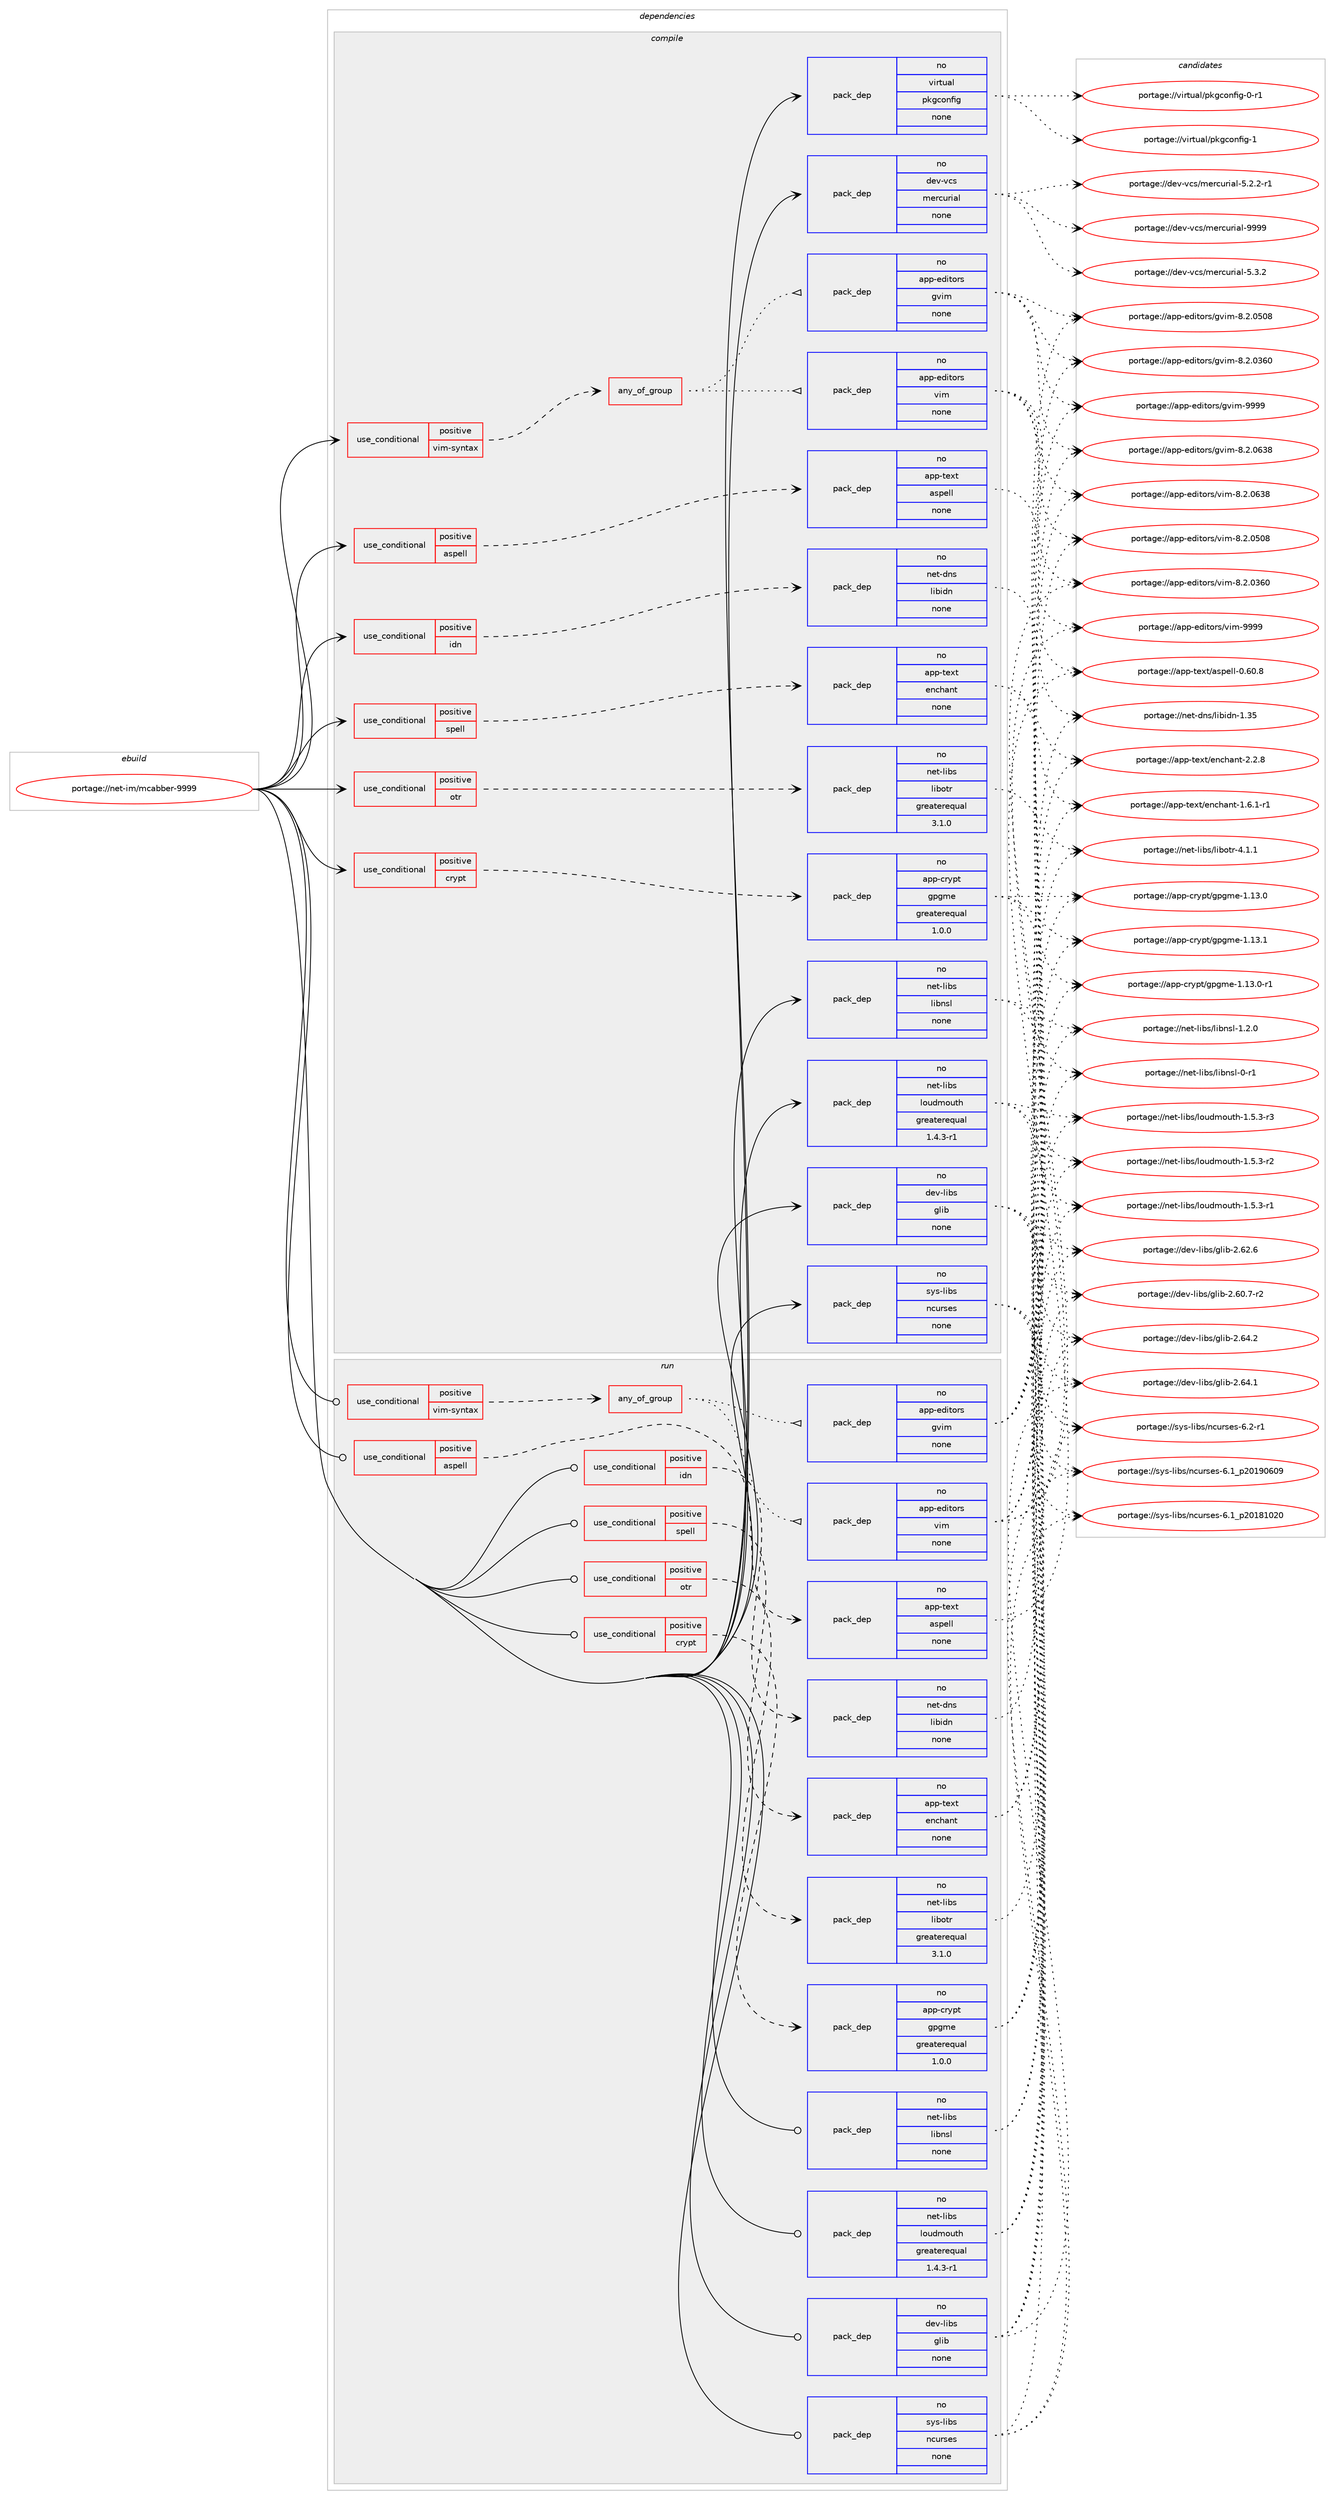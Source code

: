 digraph prolog {

# *************
# Graph options
# *************

newrank=true;
concentrate=true;
compound=true;
graph [rankdir=LR,fontname=Helvetica,fontsize=10,ranksep=1.5];#, ranksep=2.5, nodesep=0.2];
edge  [arrowhead=vee];
node  [fontname=Helvetica,fontsize=10];

# **********
# The ebuild
# **********

subgraph cluster_leftcol {
color=gray;
rank=same;
label=<<i>ebuild</i>>;
id [label="portage://net-im/mcabber-9999", color=red, width=4, href="../net-im/mcabber-9999.svg"];
}

# ****************
# The dependencies
# ****************

subgraph cluster_midcol {
color=gray;
label=<<i>dependencies</i>>;
subgraph cluster_compile {
fillcolor="#eeeeee";
style=filled;
label=<<i>compile</i>>;
subgraph cond1558 {
dependency9385 [label=<<TABLE BORDER="0" CELLBORDER="1" CELLSPACING="0" CELLPADDING="4"><TR><TD ROWSPAN="3" CELLPADDING="10">use_conditional</TD></TR><TR><TD>positive</TD></TR><TR><TD>aspell</TD></TR></TABLE>>, shape=none, color=red];
subgraph pack7716 {
dependency9386 [label=<<TABLE BORDER="0" CELLBORDER="1" CELLSPACING="0" CELLPADDING="4" WIDTH="220"><TR><TD ROWSPAN="6" CELLPADDING="30">pack_dep</TD></TR><TR><TD WIDTH="110">no</TD></TR><TR><TD>app-text</TD></TR><TR><TD>aspell</TD></TR><TR><TD>none</TD></TR><TR><TD></TD></TR></TABLE>>, shape=none, color=blue];
}
dependency9385:e -> dependency9386:w [weight=20,style="dashed",arrowhead="vee"];
}
id:e -> dependency9385:w [weight=20,style="solid",arrowhead="vee"];
subgraph cond1559 {
dependency9387 [label=<<TABLE BORDER="0" CELLBORDER="1" CELLSPACING="0" CELLPADDING="4"><TR><TD ROWSPAN="3" CELLPADDING="10">use_conditional</TD></TR><TR><TD>positive</TD></TR><TR><TD>crypt</TD></TR></TABLE>>, shape=none, color=red];
subgraph pack7717 {
dependency9388 [label=<<TABLE BORDER="0" CELLBORDER="1" CELLSPACING="0" CELLPADDING="4" WIDTH="220"><TR><TD ROWSPAN="6" CELLPADDING="30">pack_dep</TD></TR><TR><TD WIDTH="110">no</TD></TR><TR><TD>app-crypt</TD></TR><TR><TD>gpgme</TD></TR><TR><TD>greaterequal</TD></TR><TR><TD>1.0.0</TD></TR></TABLE>>, shape=none, color=blue];
}
dependency9387:e -> dependency9388:w [weight=20,style="dashed",arrowhead="vee"];
}
id:e -> dependency9387:w [weight=20,style="solid",arrowhead="vee"];
subgraph cond1560 {
dependency9389 [label=<<TABLE BORDER="0" CELLBORDER="1" CELLSPACING="0" CELLPADDING="4"><TR><TD ROWSPAN="3" CELLPADDING="10">use_conditional</TD></TR><TR><TD>positive</TD></TR><TR><TD>idn</TD></TR></TABLE>>, shape=none, color=red];
subgraph pack7718 {
dependency9390 [label=<<TABLE BORDER="0" CELLBORDER="1" CELLSPACING="0" CELLPADDING="4" WIDTH="220"><TR><TD ROWSPAN="6" CELLPADDING="30">pack_dep</TD></TR><TR><TD WIDTH="110">no</TD></TR><TR><TD>net-dns</TD></TR><TR><TD>libidn</TD></TR><TR><TD>none</TD></TR><TR><TD></TD></TR></TABLE>>, shape=none, color=blue];
}
dependency9389:e -> dependency9390:w [weight=20,style="dashed",arrowhead="vee"];
}
id:e -> dependency9389:w [weight=20,style="solid",arrowhead="vee"];
subgraph cond1561 {
dependency9391 [label=<<TABLE BORDER="0" CELLBORDER="1" CELLSPACING="0" CELLPADDING="4"><TR><TD ROWSPAN="3" CELLPADDING="10">use_conditional</TD></TR><TR><TD>positive</TD></TR><TR><TD>otr</TD></TR></TABLE>>, shape=none, color=red];
subgraph pack7719 {
dependency9392 [label=<<TABLE BORDER="0" CELLBORDER="1" CELLSPACING="0" CELLPADDING="4" WIDTH="220"><TR><TD ROWSPAN="6" CELLPADDING="30">pack_dep</TD></TR><TR><TD WIDTH="110">no</TD></TR><TR><TD>net-libs</TD></TR><TR><TD>libotr</TD></TR><TR><TD>greaterequal</TD></TR><TR><TD>3.1.0</TD></TR></TABLE>>, shape=none, color=blue];
}
dependency9391:e -> dependency9392:w [weight=20,style="dashed",arrowhead="vee"];
}
id:e -> dependency9391:w [weight=20,style="solid",arrowhead="vee"];
subgraph cond1562 {
dependency9393 [label=<<TABLE BORDER="0" CELLBORDER="1" CELLSPACING="0" CELLPADDING="4"><TR><TD ROWSPAN="3" CELLPADDING="10">use_conditional</TD></TR><TR><TD>positive</TD></TR><TR><TD>spell</TD></TR></TABLE>>, shape=none, color=red];
subgraph pack7720 {
dependency9394 [label=<<TABLE BORDER="0" CELLBORDER="1" CELLSPACING="0" CELLPADDING="4" WIDTH="220"><TR><TD ROWSPAN="6" CELLPADDING="30">pack_dep</TD></TR><TR><TD WIDTH="110">no</TD></TR><TR><TD>app-text</TD></TR><TR><TD>enchant</TD></TR><TR><TD>none</TD></TR><TR><TD></TD></TR></TABLE>>, shape=none, color=blue];
}
dependency9393:e -> dependency9394:w [weight=20,style="dashed",arrowhead="vee"];
}
id:e -> dependency9393:w [weight=20,style="solid",arrowhead="vee"];
subgraph cond1563 {
dependency9395 [label=<<TABLE BORDER="0" CELLBORDER="1" CELLSPACING="0" CELLPADDING="4"><TR><TD ROWSPAN="3" CELLPADDING="10">use_conditional</TD></TR><TR><TD>positive</TD></TR><TR><TD>vim-syntax</TD></TR></TABLE>>, shape=none, color=red];
subgraph any97 {
dependency9396 [label=<<TABLE BORDER="0" CELLBORDER="1" CELLSPACING="0" CELLPADDING="4"><TR><TD CELLPADDING="10">any_of_group</TD></TR></TABLE>>, shape=none, color=red];subgraph pack7721 {
dependency9397 [label=<<TABLE BORDER="0" CELLBORDER="1" CELLSPACING="0" CELLPADDING="4" WIDTH="220"><TR><TD ROWSPAN="6" CELLPADDING="30">pack_dep</TD></TR><TR><TD WIDTH="110">no</TD></TR><TR><TD>app-editors</TD></TR><TR><TD>vim</TD></TR><TR><TD>none</TD></TR><TR><TD></TD></TR></TABLE>>, shape=none, color=blue];
}
dependency9396:e -> dependency9397:w [weight=20,style="dotted",arrowhead="oinv"];
subgraph pack7722 {
dependency9398 [label=<<TABLE BORDER="0" CELLBORDER="1" CELLSPACING="0" CELLPADDING="4" WIDTH="220"><TR><TD ROWSPAN="6" CELLPADDING="30">pack_dep</TD></TR><TR><TD WIDTH="110">no</TD></TR><TR><TD>app-editors</TD></TR><TR><TD>gvim</TD></TR><TR><TD>none</TD></TR><TR><TD></TD></TR></TABLE>>, shape=none, color=blue];
}
dependency9396:e -> dependency9398:w [weight=20,style="dotted",arrowhead="oinv"];
}
dependency9395:e -> dependency9396:w [weight=20,style="dashed",arrowhead="vee"];
}
id:e -> dependency9395:w [weight=20,style="solid",arrowhead="vee"];
subgraph pack7723 {
dependency9399 [label=<<TABLE BORDER="0" CELLBORDER="1" CELLSPACING="0" CELLPADDING="4" WIDTH="220"><TR><TD ROWSPAN="6" CELLPADDING="30">pack_dep</TD></TR><TR><TD WIDTH="110">no</TD></TR><TR><TD>dev-libs</TD></TR><TR><TD>glib</TD></TR><TR><TD>none</TD></TR><TR><TD></TD></TR></TABLE>>, shape=none, color=blue];
}
id:e -> dependency9399:w [weight=20,style="solid",arrowhead="vee"];
subgraph pack7724 {
dependency9400 [label=<<TABLE BORDER="0" CELLBORDER="1" CELLSPACING="0" CELLPADDING="4" WIDTH="220"><TR><TD ROWSPAN="6" CELLPADDING="30">pack_dep</TD></TR><TR><TD WIDTH="110">no</TD></TR><TR><TD>dev-vcs</TD></TR><TR><TD>mercurial</TD></TR><TR><TD>none</TD></TR><TR><TD></TD></TR></TABLE>>, shape=none, color=blue];
}
id:e -> dependency9400:w [weight=20,style="solid",arrowhead="vee"];
subgraph pack7725 {
dependency9401 [label=<<TABLE BORDER="0" CELLBORDER="1" CELLSPACING="0" CELLPADDING="4" WIDTH="220"><TR><TD ROWSPAN="6" CELLPADDING="30">pack_dep</TD></TR><TR><TD WIDTH="110">no</TD></TR><TR><TD>net-libs</TD></TR><TR><TD>libnsl</TD></TR><TR><TD>none</TD></TR><TR><TD></TD></TR></TABLE>>, shape=none, color=blue];
}
id:e -> dependency9401:w [weight=20,style="solid",arrowhead="vee"];
subgraph pack7726 {
dependency9402 [label=<<TABLE BORDER="0" CELLBORDER="1" CELLSPACING="0" CELLPADDING="4" WIDTH="220"><TR><TD ROWSPAN="6" CELLPADDING="30">pack_dep</TD></TR><TR><TD WIDTH="110">no</TD></TR><TR><TD>net-libs</TD></TR><TR><TD>loudmouth</TD></TR><TR><TD>greaterequal</TD></TR><TR><TD>1.4.3-r1</TD></TR></TABLE>>, shape=none, color=blue];
}
id:e -> dependency9402:w [weight=20,style="solid",arrowhead="vee"];
subgraph pack7727 {
dependency9403 [label=<<TABLE BORDER="0" CELLBORDER="1" CELLSPACING="0" CELLPADDING="4" WIDTH="220"><TR><TD ROWSPAN="6" CELLPADDING="30">pack_dep</TD></TR><TR><TD WIDTH="110">no</TD></TR><TR><TD>sys-libs</TD></TR><TR><TD>ncurses</TD></TR><TR><TD>none</TD></TR><TR><TD></TD></TR></TABLE>>, shape=none, color=blue];
}
id:e -> dependency9403:w [weight=20,style="solid",arrowhead="vee"];
subgraph pack7728 {
dependency9404 [label=<<TABLE BORDER="0" CELLBORDER="1" CELLSPACING="0" CELLPADDING="4" WIDTH="220"><TR><TD ROWSPAN="6" CELLPADDING="30">pack_dep</TD></TR><TR><TD WIDTH="110">no</TD></TR><TR><TD>virtual</TD></TR><TR><TD>pkgconfig</TD></TR><TR><TD>none</TD></TR><TR><TD></TD></TR></TABLE>>, shape=none, color=blue];
}
id:e -> dependency9404:w [weight=20,style="solid",arrowhead="vee"];
}
subgraph cluster_compileandrun {
fillcolor="#eeeeee";
style=filled;
label=<<i>compile and run</i>>;
}
subgraph cluster_run {
fillcolor="#eeeeee";
style=filled;
label=<<i>run</i>>;
subgraph cond1564 {
dependency9405 [label=<<TABLE BORDER="0" CELLBORDER="1" CELLSPACING="0" CELLPADDING="4"><TR><TD ROWSPAN="3" CELLPADDING="10">use_conditional</TD></TR><TR><TD>positive</TD></TR><TR><TD>aspell</TD></TR></TABLE>>, shape=none, color=red];
subgraph pack7729 {
dependency9406 [label=<<TABLE BORDER="0" CELLBORDER="1" CELLSPACING="0" CELLPADDING="4" WIDTH="220"><TR><TD ROWSPAN="6" CELLPADDING="30">pack_dep</TD></TR><TR><TD WIDTH="110">no</TD></TR><TR><TD>app-text</TD></TR><TR><TD>aspell</TD></TR><TR><TD>none</TD></TR><TR><TD></TD></TR></TABLE>>, shape=none, color=blue];
}
dependency9405:e -> dependency9406:w [weight=20,style="dashed",arrowhead="vee"];
}
id:e -> dependency9405:w [weight=20,style="solid",arrowhead="odot"];
subgraph cond1565 {
dependency9407 [label=<<TABLE BORDER="0" CELLBORDER="1" CELLSPACING="0" CELLPADDING="4"><TR><TD ROWSPAN="3" CELLPADDING="10">use_conditional</TD></TR><TR><TD>positive</TD></TR><TR><TD>crypt</TD></TR></TABLE>>, shape=none, color=red];
subgraph pack7730 {
dependency9408 [label=<<TABLE BORDER="0" CELLBORDER="1" CELLSPACING="0" CELLPADDING="4" WIDTH="220"><TR><TD ROWSPAN="6" CELLPADDING="30">pack_dep</TD></TR><TR><TD WIDTH="110">no</TD></TR><TR><TD>app-crypt</TD></TR><TR><TD>gpgme</TD></TR><TR><TD>greaterequal</TD></TR><TR><TD>1.0.0</TD></TR></TABLE>>, shape=none, color=blue];
}
dependency9407:e -> dependency9408:w [weight=20,style="dashed",arrowhead="vee"];
}
id:e -> dependency9407:w [weight=20,style="solid",arrowhead="odot"];
subgraph cond1566 {
dependency9409 [label=<<TABLE BORDER="0" CELLBORDER="1" CELLSPACING="0" CELLPADDING="4"><TR><TD ROWSPAN="3" CELLPADDING="10">use_conditional</TD></TR><TR><TD>positive</TD></TR><TR><TD>idn</TD></TR></TABLE>>, shape=none, color=red];
subgraph pack7731 {
dependency9410 [label=<<TABLE BORDER="0" CELLBORDER="1" CELLSPACING="0" CELLPADDING="4" WIDTH="220"><TR><TD ROWSPAN="6" CELLPADDING="30">pack_dep</TD></TR><TR><TD WIDTH="110">no</TD></TR><TR><TD>net-dns</TD></TR><TR><TD>libidn</TD></TR><TR><TD>none</TD></TR><TR><TD></TD></TR></TABLE>>, shape=none, color=blue];
}
dependency9409:e -> dependency9410:w [weight=20,style="dashed",arrowhead="vee"];
}
id:e -> dependency9409:w [weight=20,style="solid",arrowhead="odot"];
subgraph cond1567 {
dependency9411 [label=<<TABLE BORDER="0" CELLBORDER="1" CELLSPACING="0" CELLPADDING="4"><TR><TD ROWSPAN="3" CELLPADDING="10">use_conditional</TD></TR><TR><TD>positive</TD></TR><TR><TD>otr</TD></TR></TABLE>>, shape=none, color=red];
subgraph pack7732 {
dependency9412 [label=<<TABLE BORDER="0" CELLBORDER="1" CELLSPACING="0" CELLPADDING="4" WIDTH="220"><TR><TD ROWSPAN="6" CELLPADDING="30">pack_dep</TD></TR><TR><TD WIDTH="110">no</TD></TR><TR><TD>net-libs</TD></TR><TR><TD>libotr</TD></TR><TR><TD>greaterequal</TD></TR><TR><TD>3.1.0</TD></TR></TABLE>>, shape=none, color=blue];
}
dependency9411:e -> dependency9412:w [weight=20,style="dashed",arrowhead="vee"];
}
id:e -> dependency9411:w [weight=20,style="solid",arrowhead="odot"];
subgraph cond1568 {
dependency9413 [label=<<TABLE BORDER="0" CELLBORDER="1" CELLSPACING="0" CELLPADDING="4"><TR><TD ROWSPAN="3" CELLPADDING="10">use_conditional</TD></TR><TR><TD>positive</TD></TR><TR><TD>spell</TD></TR></TABLE>>, shape=none, color=red];
subgraph pack7733 {
dependency9414 [label=<<TABLE BORDER="0" CELLBORDER="1" CELLSPACING="0" CELLPADDING="4" WIDTH="220"><TR><TD ROWSPAN="6" CELLPADDING="30">pack_dep</TD></TR><TR><TD WIDTH="110">no</TD></TR><TR><TD>app-text</TD></TR><TR><TD>enchant</TD></TR><TR><TD>none</TD></TR><TR><TD></TD></TR></TABLE>>, shape=none, color=blue];
}
dependency9413:e -> dependency9414:w [weight=20,style="dashed",arrowhead="vee"];
}
id:e -> dependency9413:w [weight=20,style="solid",arrowhead="odot"];
subgraph cond1569 {
dependency9415 [label=<<TABLE BORDER="0" CELLBORDER="1" CELLSPACING="0" CELLPADDING="4"><TR><TD ROWSPAN="3" CELLPADDING="10">use_conditional</TD></TR><TR><TD>positive</TD></TR><TR><TD>vim-syntax</TD></TR></TABLE>>, shape=none, color=red];
subgraph any98 {
dependency9416 [label=<<TABLE BORDER="0" CELLBORDER="1" CELLSPACING="0" CELLPADDING="4"><TR><TD CELLPADDING="10">any_of_group</TD></TR></TABLE>>, shape=none, color=red];subgraph pack7734 {
dependency9417 [label=<<TABLE BORDER="0" CELLBORDER="1" CELLSPACING="0" CELLPADDING="4" WIDTH="220"><TR><TD ROWSPAN="6" CELLPADDING="30">pack_dep</TD></TR><TR><TD WIDTH="110">no</TD></TR><TR><TD>app-editors</TD></TR><TR><TD>vim</TD></TR><TR><TD>none</TD></TR><TR><TD></TD></TR></TABLE>>, shape=none, color=blue];
}
dependency9416:e -> dependency9417:w [weight=20,style="dotted",arrowhead="oinv"];
subgraph pack7735 {
dependency9418 [label=<<TABLE BORDER="0" CELLBORDER="1" CELLSPACING="0" CELLPADDING="4" WIDTH="220"><TR><TD ROWSPAN="6" CELLPADDING="30">pack_dep</TD></TR><TR><TD WIDTH="110">no</TD></TR><TR><TD>app-editors</TD></TR><TR><TD>gvim</TD></TR><TR><TD>none</TD></TR><TR><TD></TD></TR></TABLE>>, shape=none, color=blue];
}
dependency9416:e -> dependency9418:w [weight=20,style="dotted",arrowhead="oinv"];
}
dependency9415:e -> dependency9416:w [weight=20,style="dashed",arrowhead="vee"];
}
id:e -> dependency9415:w [weight=20,style="solid",arrowhead="odot"];
subgraph pack7736 {
dependency9419 [label=<<TABLE BORDER="0" CELLBORDER="1" CELLSPACING="0" CELLPADDING="4" WIDTH="220"><TR><TD ROWSPAN="6" CELLPADDING="30">pack_dep</TD></TR><TR><TD WIDTH="110">no</TD></TR><TR><TD>dev-libs</TD></TR><TR><TD>glib</TD></TR><TR><TD>none</TD></TR><TR><TD></TD></TR></TABLE>>, shape=none, color=blue];
}
id:e -> dependency9419:w [weight=20,style="solid",arrowhead="odot"];
subgraph pack7737 {
dependency9420 [label=<<TABLE BORDER="0" CELLBORDER="1" CELLSPACING="0" CELLPADDING="4" WIDTH="220"><TR><TD ROWSPAN="6" CELLPADDING="30">pack_dep</TD></TR><TR><TD WIDTH="110">no</TD></TR><TR><TD>net-libs</TD></TR><TR><TD>libnsl</TD></TR><TR><TD>none</TD></TR><TR><TD></TD></TR></TABLE>>, shape=none, color=blue];
}
id:e -> dependency9420:w [weight=20,style="solid",arrowhead="odot"];
subgraph pack7738 {
dependency9421 [label=<<TABLE BORDER="0" CELLBORDER="1" CELLSPACING="0" CELLPADDING="4" WIDTH="220"><TR><TD ROWSPAN="6" CELLPADDING="30">pack_dep</TD></TR><TR><TD WIDTH="110">no</TD></TR><TR><TD>net-libs</TD></TR><TR><TD>loudmouth</TD></TR><TR><TD>greaterequal</TD></TR><TR><TD>1.4.3-r1</TD></TR></TABLE>>, shape=none, color=blue];
}
id:e -> dependency9421:w [weight=20,style="solid",arrowhead="odot"];
subgraph pack7739 {
dependency9422 [label=<<TABLE BORDER="0" CELLBORDER="1" CELLSPACING="0" CELLPADDING="4" WIDTH="220"><TR><TD ROWSPAN="6" CELLPADDING="30">pack_dep</TD></TR><TR><TD WIDTH="110">no</TD></TR><TR><TD>sys-libs</TD></TR><TR><TD>ncurses</TD></TR><TR><TD>none</TD></TR><TR><TD></TD></TR></TABLE>>, shape=none, color=blue];
}
id:e -> dependency9422:w [weight=20,style="solid",arrowhead="odot"];
}
}

# **************
# The candidates
# **************

subgraph cluster_choices {
rank=same;
color=gray;
label=<<i>candidates</i>>;

subgraph choice7716 {
color=black;
nodesep=1;
choice9711211245116101120116479711511210110810845484654484656 [label="portage://app-text/aspell-0.60.8", color=red, width=4,href="../app-text/aspell-0.60.8.svg"];
dependency9386:e -> choice9711211245116101120116479711511210110810845484654484656:w [style=dotted,weight="100"];
}
subgraph choice7717 {
color=black;
nodesep=1;
choice9711211245991141211121164710311210310910145494649514649 [label="portage://app-crypt/gpgme-1.13.1", color=red, width=4,href="../app-crypt/gpgme-1.13.1.svg"];
choice97112112459911412111211647103112103109101454946495146484511449 [label="portage://app-crypt/gpgme-1.13.0-r1", color=red, width=4,href="../app-crypt/gpgme-1.13.0-r1.svg"];
choice9711211245991141211121164710311210310910145494649514648 [label="portage://app-crypt/gpgme-1.13.0", color=red, width=4,href="../app-crypt/gpgme-1.13.0.svg"];
dependency9388:e -> choice9711211245991141211121164710311210310910145494649514649:w [style=dotted,weight="100"];
dependency9388:e -> choice97112112459911412111211647103112103109101454946495146484511449:w [style=dotted,weight="100"];
dependency9388:e -> choice9711211245991141211121164710311210310910145494649514648:w [style=dotted,weight="100"];
}
subgraph choice7718 {
color=black;
nodesep=1;
choice1101011164510011011547108105981051001104549465153 [label="portage://net-dns/libidn-1.35", color=red, width=4,href="../net-dns/libidn-1.35.svg"];
dependency9390:e -> choice1101011164510011011547108105981051001104549465153:w [style=dotted,weight="100"];
}
subgraph choice7719 {
color=black;
nodesep=1;
choice11010111645108105981154710810598111116114455246494649 [label="portage://net-libs/libotr-4.1.1", color=red, width=4,href="../net-libs/libotr-4.1.1.svg"];
dependency9392:e -> choice11010111645108105981154710810598111116114455246494649:w [style=dotted,weight="100"];
}
subgraph choice7720 {
color=black;
nodesep=1;
choice9711211245116101120116471011109910497110116455046504656 [label="portage://app-text/enchant-2.2.8", color=red, width=4,href="../app-text/enchant-2.2.8.svg"];
choice97112112451161011201164710111099104971101164549465446494511449 [label="portage://app-text/enchant-1.6.1-r1", color=red, width=4,href="../app-text/enchant-1.6.1-r1.svg"];
dependency9394:e -> choice9711211245116101120116471011109910497110116455046504656:w [style=dotted,weight="100"];
dependency9394:e -> choice97112112451161011201164710111099104971101164549465446494511449:w [style=dotted,weight="100"];
}
subgraph choice7721 {
color=black;
nodesep=1;
choice9711211245101100105116111114115471181051094557575757 [label="portage://app-editors/vim-9999", color=red, width=4,href="../app-editors/vim-9999.svg"];
choice971121124510110010511611111411547118105109455646504648545156 [label="portage://app-editors/vim-8.2.0638", color=red, width=4,href="../app-editors/vim-8.2.0638.svg"];
choice971121124510110010511611111411547118105109455646504648534856 [label="portage://app-editors/vim-8.2.0508", color=red, width=4,href="../app-editors/vim-8.2.0508.svg"];
choice971121124510110010511611111411547118105109455646504648515448 [label="portage://app-editors/vim-8.2.0360", color=red, width=4,href="../app-editors/vim-8.2.0360.svg"];
dependency9397:e -> choice9711211245101100105116111114115471181051094557575757:w [style=dotted,weight="100"];
dependency9397:e -> choice971121124510110010511611111411547118105109455646504648545156:w [style=dotted,weight="100"];
dependency9397:e -> choice971121124510110010511611111411547118105109455646504648534856:w [style=dotted,weight="100"];
dependency9397:e -> choice971121124510110010511611111411547118105109455646504648515448:w [style=dotted,weight="100"];
}
subgraph choice7722 {
color=black;
nodesep=1;
choice9711211245101100105116111114115471031181051094557575757 [label="portage://app-editors/gvim-9999", color=red, width=4,href="../app-editors/gvim-9999.svg"];
choice971121124510110010511611111411547103118105109455646504648545156 [label="portage://app-editors/gvim-8.2.0638", color=red, width=4,href="../app-editors/gvim-8.2.0638.svg"];
choice971121124510110010511611111411547103118105109455646504648534856 [label="portage://app-editors/gvim-8.2.0508", color=red, width=4,href="../app-editors/gvim-8.2.0508.svg"];
choice971121124510110010511611111411547103118105109455646504648515448 [label="portage://app-editors/gvim-8.2.0360", color=red, width=4,href="../app-editors/gvim-8.2.0360.svg"];
dependency9398:e -> choice9711211245101100105116111114115471031181051094557575757:w [style=dotted,weight="100"];
dependency9398:e -> choice971121124510110010511611111411547103118105109455646504648545156:w [style=dotted,weight="100"];
dependency9398:e -> choice971121124510110010511611111411547103118105109455646504648534856:w [style=dotted,weight="100"];
dependency9398:e -> choice971121124510110010511611111411547103118105109455646504648515448:w [style=dotted,weight="100"];
}
subgraph choice7723 {
color=black;
nodesep=1;
choice1001011184510810598115471031081059845504654524650 [label="portage://dev-libs/glib-2.64.2", color=red, width=4,href="../dev-libs/glib-2.64.2.svg"];
choice1001011184510810598115471031081059845504654524649 [label="portage://dev-libs/glib-2.64.1", color=red, width=4,href="../dev-libs/glib-2.64.1.svg"];
choice1001011184510810598115471031081059845504654504654 [label="portage://dev-libs/glib-2.62.6", color=red, width=4,href="../dev-libs/glib-2.62.6.svg"];
choice10010111845108105981154710310810598455046544846554511450 [label="portage://dev-libs/glib-2.60.7-r2", color=red, width=4,href="../dev-libs/glib-2.60.7-r2.svg"];
dependency9399:e -> choice1001011184510810598115471031081059845504654524650:w [style=dotted,weight="100"];
dependency9399:e -> choice1001011184510810598115471031081059845504654524649:w [style=dotted,weight="100"];
dependency9399:e -> choice1001011184510810598115471031081059845504654504654:w [style=dotted,weight="100"];
dependency9399:e -> choice10010111845108105981154710310810598455046544846554511450:w [style=dotted,weight="100"];
}
subgraph choice7724 {
color=black;
nodesep=1;
choice10010111845118991154710910111499117114105971084557575757 [label="portage://dev-vcs/mercurial-9999", color=red, width=4,href="../dev-vcs/mercurial-9999.svg"];
choice1001011184511899115471091011149911711410597108455346514650 [label="portage://dev-vcs/mercurial-5.3.2", color=red, width=4,href="../dev-vcs/mercurial-5.3.2.svg"];
choice10010111845118991154710910111499117114105971084553465046504511449 [label="portage://dev-vcs/mercurial-5.2.2-r1", color=red, width=4,href="../dev-vcs/mercurial-5.2.2-r1.svg"];
dependency9400:e -> choice10010111845118991154710910111499117114105971084557575757:w [style=dotted,weight="100"];
dependency9400:e -> choice1001011184511899115471091011149911711410597108455346514650:w [style=dotted,weight="100"];
dependency9400:e -> choice10010111845118991154710910111499117114105971084553465046504511449:w [style=dotted,weight="100"];
}
subgraph choice7725 {
color=black;
nodesep=1;
choice11010111645108105981154710810598110115108454946504648 [label="portage://net-libs/libnsl-1.2.0", color=red, width=4,href="../net-libs/libnsl-1.2.0.svg"];
choice1101011164510810598115471081059811011510845484511449 [label="portage://net-libs/libnsl-0-r1", color=red, width=4,href="../net-libs/libnsl-0-r1.svg"];
dependency9401:e -> choice11010111645108105981154710810598110115108454946504648:w [style=dotted,weight="100"];
dependency9401:e -> choice1101011164510810598115471081059811011510845484511449:w [style=dotted,weight="100"];
}
subgraph choice7726 {
color=black;
nodesep=1;
choice1101011164510810598115471081111171001091111171161044549465346514511451 [label="portage://net-libs/loudmouth-1.5.3-r3", color=red, width=4,href="../net-libs/loudmouth-1.5.3-r3.svg"];
choice1101011164510810598115471081111171001091111171161044549465346514511450 [label="portage://net-libs/loudmouth-1.5.3-r2", color=red, width=4,href="../net-libs/loudmouth-1.5.3-r2.svg"];
choice1101011164510810598115471081111171001091111171161044549465346514511449 [label="portage://net-libs/loudmouth-1.5.3-r1", color=red, width=4,href="../net-libs/loudmouth-1.5.3-r1.svg"];
dependency9402:e -> choice1101011164510810598115471081111171001091111171161044549465346514511451:w [style=dotted,weight="100"];
dependency9402:e -> choice1101011164510810598115471081111171001091111171161044549465346514511450:w [style=dotted,weight="100"];
dependency9402:e -> choice1101011164510810598115471081111171001091111171161044549465346514511449:w [style=dotted,weight="100"];
}
subgraph choice7727 {
color=black;
nodesep=1;
choice11512111545108105981154711099117114115101115455446504511449 [label="portage://sys-libs/ncurses-6.2-r1", color=red, width=4,href="../sys-libs/ncurses-6.2-r1.svg"];
choice1151211154510810598115471109911711411510111545544649951125048495748544857 [label="portage://sys-libs/ncurses-6.1_p20190609", color=red, width=4,href="../sys-libs/ncurses-6.1_p20190609.svg"];
choice1151211154510810598115471109911711411510111545544649951125048495649485048 [label="portage://sys-libs/ncurses-6.1_p20181020", color=red, width=4,href="../sys-libs/ncurses-6.1_p20181020.svg"];
dependency9403:e -> choice11512111545108105981154711099117114115101115455446504511449:w [style=dotted,weight="100"];
dependency9403:e -> choice1151211154510810598115471109911711411510111545544649951125048495748544857:w [style=dotted,weight="100"];
dependency9403:e -> choice1151211154510810598115471109911711411510111545544649951125048495649485048:w [style=dotted,weight="100"];
}
subgraph choice7728 {
color=black;
nodesep=1;
choice1181051141161179710847112107103991111101021051034549 [label="portage://virtual/pkgconfig-1", color=red, width=4,href="../virtual/pkgconfig-1.svg"];
choice11810511411611797108471121071039911111010210510345484511449 [label="portage://virtual/pkgconfig-0-r1", color=red, width=4,href="../virtual/pkgconfig-0-r1.svg"];
dependency9404:e -> choice1181051141161179710847112107103991111101021051034549:w [style=dotted,weight="100"];
dependency9404:e -> choice11810511411611797108471121071039911111010210510345484511449:w [style=dotted,weight="100"];
}
subgraph choice7729 {
color=black;
nodesep=1;
choice9711211245116101120116479711511210110810845484654484656 [label="portage://app-text/aspell-0.60.8", color=red, width=4,href="../app-text/aspell-0.60.8.svg"];
dependency9406:e -> choice9711211245116101120116479711511210110810845484654484656:w [style=dotted,weight="100"];
}
subgraph choice7730 {
color=black;
nodesep=1;
choice9711211245991141211121164710311210310910145494649514649 [label="portage://app-crypt/gpgme-1.13.1", color=red, width=4,href="../app-crypt/gpgme-1.13.1.svg"];
choice97112112459911412111211647103112103109101454946495146484511449 [label="portage://app-crypt/gpgme-1.13.0-r1", color=red, width=4,href="../app-crypt/gpgme-1.13.0-r1.svg"];
choice9711211245991141211121164710311210310910145494649514648 [label="portage://app-crypt/gpgme-1.13.0", color=red, width=4,href="../app-crypt/gpgme-1.13.0.svg"];
dependency9408:e -> choice9711211245991141211121164710311210310910145494649514649:w [style=dotted,weight="100"];
dependency9408:e -> choice97112112459911412111211647103112103109101454946495146484511449:w [style=dotted,weight="100"];
dependency9408:e -> choice9711211245991141211121164710311210310910145494649514648:w [style=dotted,weight="100"];
}
subgraph choice7731 {
color=black;
nodesep=1;
choice1101011164510011011547108105981051001104549465153 [label="portage://net-dns/libidn-1.35", color=red, width=4,href="../net-dns/libidn-1.35.svg"];
dependency9410:e -> choice1101011164510011011547108105981051001104549465153:w [style=dotted,weight="100"];
}
subgraph choice7732 {
color=black;
nodesep=1;
choice11010111645108105981154710810598111116114455246494649 [label="portage://net-libs/libotr-4.1.1", color=red, width=4,href="../net-libs/libotr-4.1.1.svg"];
dependency9412:e -> choice11010111645108105981154710810598111116114455246494649:w [style=dotted,weight="100"];
}
subgraph choice7733 {
color=black;
nodesep=1;
choice9711211245116101120116471011109910497110116455046504656 [label="portage://app-text/enchant-2.2.8", color=red, width=4,href="../app-text/enchant-2.2.8.svg"];
choice97112112451161011201164710111099104971101164549465446494511449 [label="portage://app-text/enchant-1.6.1-r1", color=red, width=4,href="../app-text/enchant-1.6.1-r1.svg"];
dependency9414:e -> choice9711211245116101120116471011109910497110116455046504656:w [style=dotted,weight="100"];
dependency9414:e -> choice97112112451161011201164710111099104971101164549465446494511449:w [style=dotted,weight="100"];
}
subgraph choice7734 {
color=black;
nodesep=1;
choice9711211245101100105116111114115471181051094557575757 [label="portage://app-editors/vim-9999", color=red, width=4,href="../app-editors/vim-9999.svg"];
choice971121124510110010511611111411547118105109455646504648545156 [label="portage://app-editors/vim-8.2.0638", color=red, width=4,href="../app-editors/vim-8.2.0638.svg"];
choice971121124510110010511611111411547118105109455646504648534856 [label="portage://app-editors/vim-8.2.0508", color=red, width=4,href="../app-editors/vim-8.2.0508.svg"];
choice971121124510110010511611111411547118105109455646504648515448 [label="portage://app-editors/vim-8.2.0360", color=red, width=4,href="../app-editors/vim-8.2.0360.svg"];
dependency9417:e -> choice9711211245101100105116111114115471181051094557575757:w [style=dotted,weight="100"];
dependency9417:e -> choice971121124510110010511611111411547118105109455646504648545156:w [style=dotted,weight="100"];
dependency9417:e -> choice971121124510110010511611111411547118105109455646504648534856:w [style=dotted,weight="100"];
dependency9417:e -> choice971121124510110010511611111411547118105109455646504648515448:w [style=dotted,weight="100"];
}
subgraph choice7735 {
color=black;
nodesep=1;
choice9711211245101100105116111114115471031181051094557575757 [label="portage://app-editors/gvim-9999", color=red, width=4,href="../app-editors/gvim-9999.svg"];
choice971121124510110010511611111411547103118105109455646504648545156 [label="portage://app-editors/gvim-8.2.0638", color=red, width=4,href="../app-editors/gvim-8.2.0638.svg"];
choice971121124510110010511611111411547103118105109455646504648534856 [label="portage://app-editors/gvim-8.2.0508", color=red, width=4,href="../app-editors/gvim-8.2.0508.svg"];
choice971121124510110010511611111411547103118105109455646504648515448 [label="portage://app-editors/gvim-8.2.0360", color=red, width=4,href="../app-editors/gvim-8.2.0360.svg"];
dependency9418:e -> choice9711211245101100105116111114115471031181051094557575757:w [style=dotted,weight="100"];
dependency9418:e -> choice971121124510110010511611111411547103118105109455646504648545156:w [style=dotted,weight="100"];
dependency9418:e -> choice971121124510110010511611111411547103118105109455646504648534856:w [style=dotted,weight="100"];
dependency9418:e -> choice971121124510110010511611111411547103118105109455646504648515448:w [style=dotted,weight="100"];
}
subgraph choice7736 {
color=black;
nodesep=1;
choice1001011184510810598115471031081059845504654524650 [label="portage://dev-libs/glib-2.64.2", color=red, width=4,href="../dev-libs/glib-2.64.2.svg"];
choice1001011184510810598115471031081059845504654524649 [label="portage://dev-libs/glib-2.64.1", color=red, width=4,href="../dev-libs/glib-2.64.1.svg"];
choice1001011184510810598115471031081059845504654504654 [label="portage://dev-libs/glib-2.62.6", color=red, width=4,href="../dev-libs/glib-2.62.6.svg"];
choice10010111845108105981154710310810598455046544846554511450 [label="portage://dev-libs/glib-2.60.7-r2", color=red, width=4,href="../dev-libs/glib-2.60.7-r2.svg"];
dependency9419:e -> choice1001011184510810598115471031081059845504654524650:w [style=dotted,weight="100"];
dependency9419:e -> choice1001011184510810598115471031081059845504654524649:w [style=dotted,weight="100"];
dependency9419:e -> choice1001011184510810598115471031081059845504654504654:w [style=dotted,weight="100"];
dependency9419:e -> choice10010111845108105981154710310810598455046544846554511450:w [style=dotted,weight="100"];
}
subgraph choice7737 {
color=black;
nodesep=1;
choice11010111645108105981154710810598110115108454946504648 [label="portage://net-libs/libnsl-1.2.0", color=red, width=4,href="../net-libs/libnsl-1.2.0.svg"];
choice1101011164510810598115471081059811011510845484511449 [label="portage://net-libs/libnsl-0-r1", color=red, width=4,href="../net-libs/libnsl-0-r1.svg"];
dependency9420:e -> choice11010111645108105981154710810598110115108454946504648:w [style=dotted,weight="100"];
dependency9420:e -> choice1101011164510810598115471081059811011510845484511449:w [style=dotted,weight="100"];
}
subgraph choice7738 {
color=black;
nodesep=1;
choice1101011164510810598115471081111171001091111171161044549465346514511451 [label="portage://net-libs/loudmouth-1.5.3-r3", color=red, width=4,href="../net-libs/loudmouth-1.5.3-r3.svg"];
choice1101011164510810598115471081111171001091111171161044549465346514511450 [label="portage://net-libs/loudmouth-1.5.3-r2", color=red, width=4,href="../net-libs/loudmouth-1.5.3-r2.svg"];
choice1101011164510810598115471081111171001091111171161044549465346514511449 [label="portage://net-libs/loudmouth-1.5.3-r1", color=red, width=4,href="../net-libs/loudmouth-1.5.3-r1.svg"];
dependency9421:e -> choice1101011164510810598115471081111171001091111171161044549465346514511451:w [style=dotted,weight="100"];
dependency9421:e -> choice1101011164510810598115471081111171001091111171161044549465346514511450:w [style=dotted,weight="100"];
dependency9421:e -> choice1101011164510810598115471081111171001091111171161044549465346514511449:w [style=dotted,weight="100"];
}
subgraph choice7739 {
color=black;
nodesep=1;
choice11512111545108105981154711099117114115101115455446504511449 [label="portage://sys-libs/ncurses-6.2-r1", color=red, width=4,href="../sys-libs/ncurses-6.2-r1.svg"];
choice1151211154510810598115471109911711411510111545544649951125048495748544857 [label="portage://sys-libs/ncurses-6.1_p20190609", color=red, width=4,href="../sys-libs/ncurses-6.1_p20190609.svg"];
choice1151211154510810598115471109911711411510111545544649951125048495649485048 [label="portage://sys-libs/ncurses-6.1_p20181020", color=red, width=4,href="../sys-libs/ncurses-6.1_p20181020.svg"];
dependency9422:e -> choice11512111545108105981154711099117114115101115455446504511449:w [style=dotted,weight="100"];
dependency9422:e -> choice1151211154510810598115471109911711411510111545544649951125048495748544857:w [style=dotted,weight="100"];
dependency9422:e -> choice1151211154510810598115471109911711411510111545544649951125048495649485048:w [style=dotted,weight="100"];
}
}

}
